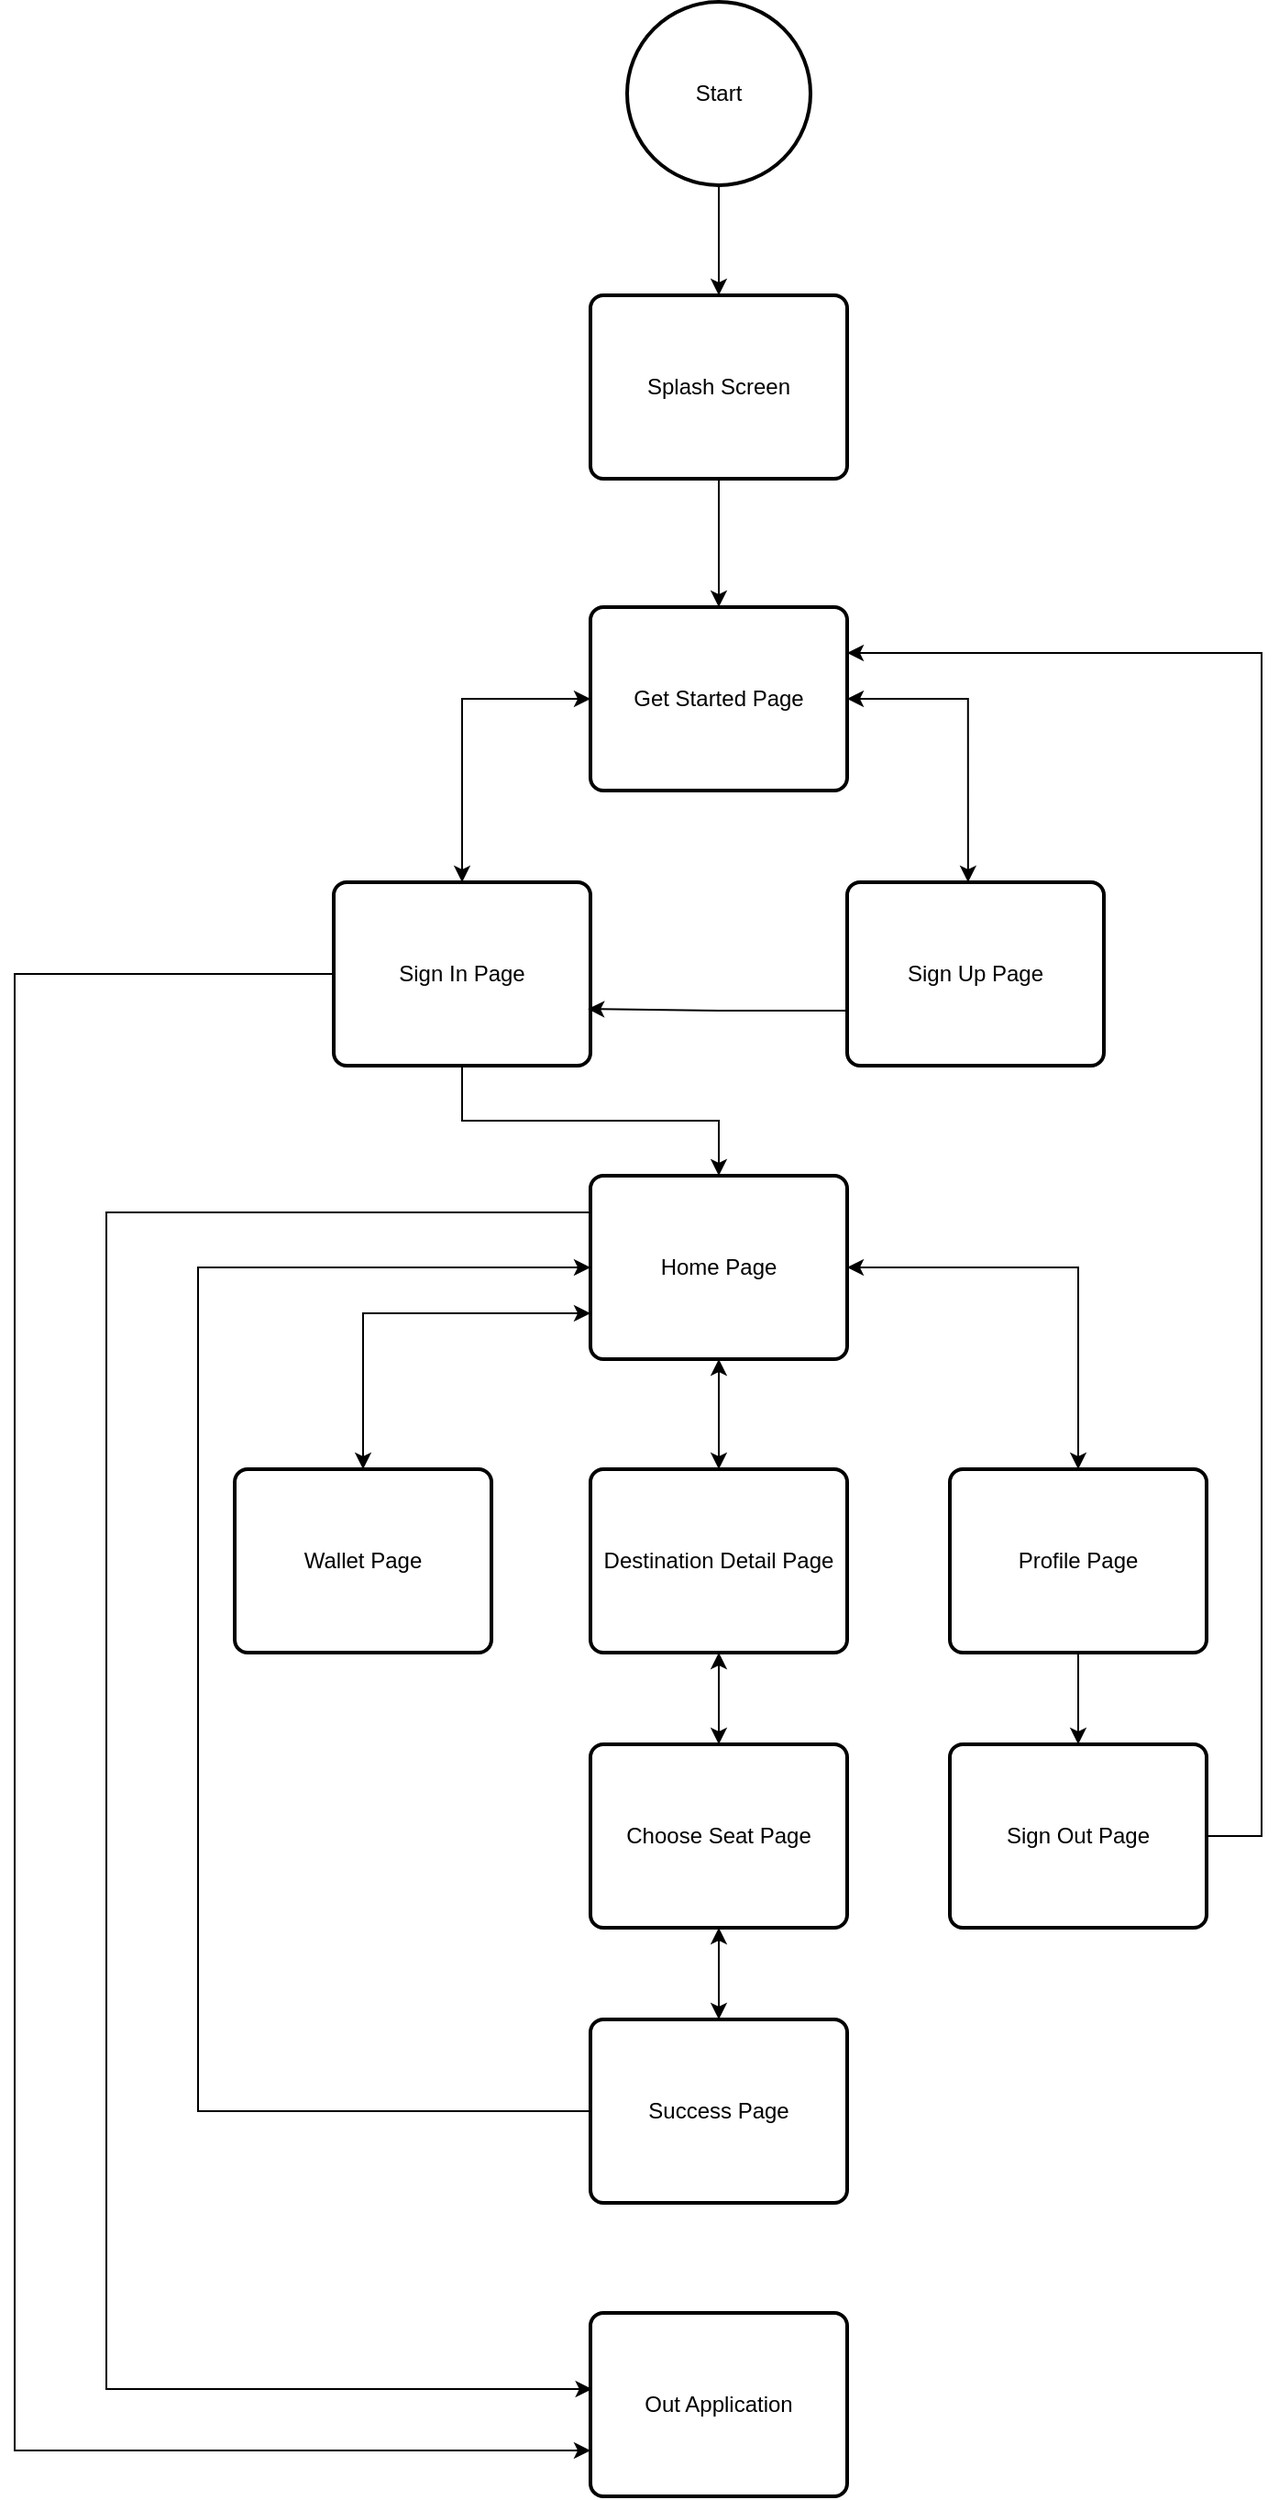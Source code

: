<mxfile version="24.7.7">
  <diagram id="C5RBs43oDa-KdzZeNtuy" name="Page-1">
    <mxGraphModel dx="1434" dy="744" grid="1" gridSize="10" guides="1" tooltips="1" connect="1" arrows="1" fold="1" page="1" pageScale="1" pageWidth="827" pageHeight="1169" math="0" shadow="0">
      <root>
        <mxCell id="WIyWlLk6GJQsqaUBKTNV-0" />
        <mxCell id="WIyWlLk6GJQsqaUBKTNV-1" parent="WIyWlLk6GJQsqaUBKTNV-0" />
        <mxCell id="KnXzSgCW62pfmTYXGS0J-14" style="edgeStyle=orthogonalEdgeStyle;rounded=0;orthogonalLoop=1;jettySize=auto;html=1;entryX=0.5;entryY=0;entryDx=0;entryDy=0;" edge="1" parent="WIyWlLk6GJQsqaUBKTNV-1" source="KnXzSgCW62pfmTYXGS0J-0" target="KnXzSgCW62pfmTYXGS0J-3">
          <mxGeometry relative="1" as="geometry" />
        </mxCell>
        <mxCell id="KnXzSgCW62pfmTYXGS0J-0" value="Start" style="strokeWidth=2;html=1;shape=mxgraph.flowchart.start_2;whiteSpace=wrap;" vertex="1" parent="WIyWlLk6GJQsqaUBKTNV-1">
          <mxGeometry x="364" y="40" width="100" height="100" as="geometry" />
        </mxCell>
        <mxCell id="KnXzSgCW62pfmTYXGS0J-2" value="Get Started Page" style="rounded=1;whiteSpace=wrap;html=1;absoluteArcSize=1;arcSize=14;strokeWidth=2;" vertex="1" parent="WIyWlLk6GJQsqaUBKTNV-1">
          <mxGeometry x="344" y="370" width="140" height="100" as="geometry" />
        </mxCell>
        <mxCell id="KnXzSgCW62pfmTYXGS0J-15" style="edgeStyle=orthogonalEdgeStyle;rounded=0;orthogonalLoop=1;jettySize=auto;html=1;entryX=0.5;entryY=0;entryDx=0;entryDy=0;" edge="1" parent="WIyWlLk6GJQsqaUBKTNV-1" source="KnXzSgCW62pfmTYXGS0J-3" target="KnXzSgCW62pfmTYXGS0J-2">
          <mxGeometry relative="1" as="geometry" />
        </mxCell>
        <mxCell id="KnXzSgCW62pfmTYXGS0J-3" value="Splash Screen" style="rounded=1;whiteSpace=wrap;html=1;absoluteArcSize=1;arcSize=14;strokeWidth=2;" vertex="1" parent="WIyWlLk6GJQsqaUBKTNV-1">
          <mxGeometry x="344" y="200" width="140" height="100" as="geometry" />
        </mxCell>
        <mxCell id="KnXzSgCW62pfmTYXGS0J-21" style="edgeStyle=orthogonalEdgeStyle;rounded=0;orthogonalLoop=1;jettySize=auto;html=1;entryX=0.5;entryY=0;entryDx=0;entryDy=0;" edge="1" parent="WIyWlLk6GJQsqaUBKTNV-1" source="KnXzSgCW62pfmTYXGS0J-4" target="KnXzSgCW62pfmTYXGS0J-7">
          <mxGeometry relative="1" as="geometry" />
        </mxCell>
        <mxCell id="KnXzSgCW62pfmTYXGS0J-32" style="edgeStyle=orthogonalEdgeStyle;rounded=0;orthogonalLoop=1;jettySize=auto;html=1;entryX=0;entryY=0.75;entryDx=0;entryDy=0;" edge="1" parent="WIyWlLk6GJQsqaUBKTNV-1" source="KnXzSgCW62pfmTYXGS0J-4" target="KnXzSgCW62pfmTYXGS0J-31">
          <mxGeometry relative="1" as="geometry">
            <Array as="points">
              <mxPoint x="30" y="570" />
              <mxPoint x="30" y="1375" />
            </Array>
          </mxGeometry>
        </mxCell>
        <mxCell id="KnXzSgCW62pfmTYXGS0J-4" value="Sign In Page" style="rounded=1;whiteSpace=wrap;html=1;absoluteArcSize=1;arcSize=14;strokeWidth=2;" vertex="1" parent="WIyWlLk6GJQsqaUBKTNV-1">
          <mxGeometry x="204" y="520" width="140" height="100" as="geometry" />
        </mxCell>
        <mxCell id="KnXzSgCW62pfmTYXGS0J-5" value="Sign Up Page" style="rounded=1;whiteSpace=wrap;html=1;absoluteArcSize=1;arcSize=14;strokeWidth=2;" vertex="1" parent="WIyWlLk6GJQsqaUBKTNV-1">
          <mxGeometry x="484" y="520" width="140" height="100" as="geometry" />
        </mxCell>
        <mxCell id="KnXzSgCW62pfmTYXGS0J-29" style="edgeStyle=orthogonalEdgeStyle;rounded=0;orthogonalLoop=1;jettySize=auto;html=1;entryX=1;entryY=0.25;entryDx=0;entryDy=0;" edge="1" parent="WIyWlLk6GJQsqaUBKTNV-1" source="KnXzSgCW62pfmTYXGS0J-6" target="KnXzSgCW62pfmTYXGS0J-2">
          <mxGeometry relative="1" as="geometry">
            <Array as="points">
              <mxPoint x="710" y="1040" />
              <mxPoint x="710" y="395" />
            </Array>
          </mxGeometry>
        </mxCell>
        <mxCell id="KnXzSgCW62pfmTYXGS0J-6" value="Sign Out Page" style="rounded=1;whiteSpace=wrap;html=1;absoluteArcSize=1;arcSize=14;strokeWidth=2;" vertex="1" parent="WIyWlLk6GJQsqaUBKTNV-1">
          <mxGeometry x="540" y="990" width="140" height="100" as="geometry" />
        </mxCell>
        <mxCell id="KnXzSgCW62pfmTYXGS0J-22" style="edgeStyle=orthogonalEdgeStyle;rounded=0;orthogonalLoop=1;jettySize=auto;html=1;entryX=0.5;entryY=0;entryDx=0;entryDy=0;startArrow=classic;startFill=1;" edge="1" parent="WIyWlLk6GJQsqaUBKTNV-1" source="KnXzSgCW62pfmTYXGS0J-7" target="KnXzSgCW62pfmTYXGS0J-11">
          <mxGeometry relative="1" as="geometry">
            <Array as="points">
              <mxPoint x="414" y="800" />
              <mxPoint x="414" y="800" />
            </Array>
          </mxGeometry>
        </mxCell>
        <mxCell id="KnXzSgCW62pfmTYXGS0J-23" style="edgeStyle=orthogonalEdgeStyle;rounded=0;orthogonalLoop=1;jettySize=auto;html=1;entryX=0.5;entryY=0;entryDx=0;entryDy=0;startArrow=classic;startFill=1;exitX=0;exitY=0.75;exitDx=0;exitDy=0;" edge="1" parent="WIyWlLk6GJQsqaUBKTNV-1" source="KnXzSgCW62pfmTYXGS0J-7" target="KnXzSgCW62pfmTYXGS0J-8">
          <mxGeometry relative="1" as="geometry">
            <mxPoint x="340" y="760" as="sourcePoint" />
          </mxGeometry>
        </mxCell>
        <mxCell id="KnXzSgCW62pfmTYXGS0J-24" style="edgeStyle=orthogonalEdgeStyle;rounded=0;orthogonalLoop=1;jettySize=auto;html=1;entryX=0.5;entryY=0;entryDx=0;entryDy=0;startArrow=classic;startFill=1;" edge="1" parent="WIyWlLk6GJQsqaUBKTNV-1" source="KnXzSgCW62pfmTYXGS0J-7" target="KnXzSgCW62pfmTYXGS0J-9">
          <mxGeometry relative="1" as="geometry" />
        </mxCell>
        <mxCell id="KnXzSgCW62pfmTYXGS0J-7" value="Home Page" style="rounded=1;whiteSpace=wrap;html=1;absoluteArcSize=1;arcSize=14;strokeWidth=2;" vertex="1" parent="WIyWlLk6GJQsqaUBKTNV-1">
          <mxGeometry x="344" y="680" width="140" height="100" as="geometry" />
        </mxCell>
        <mxCell id="KnXzSgCW62pfmTYXGS0J-8" value="Wallet Page" style="rounded=1;whiteSpace=wrap;html=1;absoluteArcSize=1;arcSize=14;strokeWidth=2;" vertex="1" parent="WIyWlLk6GJQsqaUBKTNV-1">
          <mxGeometry x="150" y="840" width="140" height="100" as="geometry" />
        </mxCell>
        <mxCell id="KnXzSgCW62pfmTYXGS0J-26" style="edgeStyle=orthogonalEdgeStyle;rounded=0;orthogonalLoop=1;jettySize=auto;html=1;entryX=0.5;entryY=0;entryDx=0;entryDy=0;" edge="1" parent="WIyWlLk6GJQsqaUBKTNV-1" source="KnXzSgCW62pfmTYXGS0J-9" target="KnXzSgCW62pfmTYXGS0J-6">
          <mxGeometry relative="1" as="geometry" />
        </mxCell>
        <mxCell id="KnXzSgCW62pfmTYXGS0J-9" value="Profile Page" style="rounded=1;whiteSpace=wrap;html=1;absoluteArcSize=1;arcSize=14;strokeWidth=2;" vertex="1" parent="WIyWlLk6GJQsqaUBKTNV-1">
          <mxGeometry x="540" y="840" width="140" height="100" as="geometry" />
        </mxCell>
        <mxCell id="KnXzSgCW62pfmTYXGS0J-28" style="edgeStyle=orthogonalEdgeStyle;rounded=0;orthogonalLoop=1;jettySize=auto;html=1;entryX=0.5;entryY=0;entryDx=0;entryDy=0;startArrow=classic;startFill=1;" edge="1" parent="WIyWlLk6GJQsqaUBKTNV-1" source="KnXzSgCW62pfmTYXGS0J-10" target="KnXzSgCW62pfmTYXGS0J-12">
          <mxGeometry relative="1" as="geometry" />
        </mxCell>
        <mxCell id="KnXzSgCW62pfmTYXGS0J-10" value="Choose Seat Page" style="rounded=1;whiteSpace=wrap;html=1;absoluteArcSize=1;arcSize=14;strokeWidth=2;" vertex="1" parent="WIyWlLk6GJQsqaUBKTNV-1">
          <mxGeometry x="344" y="990" width="140" height="100" as="geometry" />
        </mxCell>
        <mxCell id="KnXzSgCW62pfmTYXGS0J-27" style="edgeStyle=orthogonalEdgeStyle;rounded=0;orthogonalLoop=1;jettySize=auto;html=1;entryX=0.5;entryY=0;entryDx=0;entryDy=0;startArrow=classic;startFill=1;" edge="1" parent="WIyWlLk6GJQsqaUBKTNV-1" source="KnXzSgCW62pfmTYXGS0J-11" target="KnXzSgCW62pfmTYXGS0J-10">
          <mxGeometry relative="1" as="geometry" />
        </mxCell>
        <mxCell id="KnXzSgCW62pfmTYXGS0J-11" value="Destination Detail Page" style="rounded=1;whiteSpace=wrap;html=1;absoluteArcSize=1;arcSize=14;strokeWidth=2;" vertex="1" parent="WIyWlLk6GJQsqaUBKTNV-1">
          <mxGeometry x="344" y="840" width="140" height="100" as="geometry" />
        </mxCell>
        <mxCell id="KnXzSgCW62pfmTYXGS0J-30" style="edgeStyle=orthogonalEdgeStyle;rounded=0;orthogonalLoop=1;jettySize=auto;html=1;entryX=0;entryY=0.5;entryDx=0;entryDy=0;" edge="1" parent="WIyWlLk6GJQsqaUBKTNV-1" source="KnXzSgCW62pfmTYXGS0J-12" target="KnXzSgCW62pfmTYXGS0J-7">
          <mxGeometry relative="1" as="geometry">
            <Array as="points">
              <mxPoint x="130" y="1190" />
              <mxPoint x="130" y="730" />
            </Array>
          </mxGeometry>
        </mxCell>
        <mxCell id="KnXzSgCW62pfmTYXGS0J-12" value="Success Page" style="rounded=1;whiteSpace=wrap;html=1;absoluteArcSize=1;arcSize=14;strokeWidth=2;" vertex="1" parent="WIyWlLk6GJQsqaUBKTNV-1">
          <mxGeometry x="344" y="1140" width="140" height="100" as="geometry" />
        </mxCell>
        <mxCell id="KnXzSgCW62pfmTYXGS0J-16" style="edgeStyle=orthogonalEdgeStyle;rounded=0;orthogonalLoop=1;jettySize=auto;html=1;entryX=0.5;entryY=0;entryDx=0;entryDy=0;exitX=0;exitY=0.5;exitDx=0;exitDy=0;startArrow=classic;startFill=1;" edge="1" parent="WIyWlLk6GJQsqaUBKTNV-1" source="KnXzSgCW62pfmTYXGS0J-2" target="KnXzSgCW62pfmTYXGS0J-4">
          <mxGeometry relative="1" as="geometry" />
        </mxCell>
        <mxCell id="KnXzSgCW62pfmTYXGS0J-17" style="edgeStyle=orthogonalEdgeStyle;rounded=0;orthogonalLoop=1;jettySize=auto;html=1;entryX=0.471;entryY=0;entryDx=0;entryDy=0;exitX=1;exitY=0.5;exitDx=0;exitDy=0;entryPerimeter=0;endArrow=classic;endFill=1;startArrow=classic;startFill=1;" edge="1" parent="WIyWlLk6GJQsqaUBKTNV-1" source="KnXzSgCW62pfmTYXGS0J-2" target="KnXzSgCW62pfmTYXGS0J-5">
          <mxGeometry relative="1" as="geometry" />
        </mxCell>
        <mxCell id="KnXzSgCW62pfmTYXGS0J-18" style="edgeStyle=orthogonalEdgeStyle;rounded=0;orthogonalLoop=1;jettySize=auto;html=1;entryX=0.99;entryY=0.691;entryDx=0;entryDy=0;entryPerimeter=0;exitX=0;exitY=0.7;exitDx=0;exitDy=0;exitPerimeter=0;" edge="1" parent="WIyWlLk6GJQsqaUBKTNV-1" source="KnXzSgCW62pfmTYXGS0J-5" target="KnXzSgCW62pfmTYXGS0J-4">
          <mxGeometry relative="1" as="geometry">
            <mxPoint x="480" y="590" as="sourcePoint" />
          </mxGeometry>
        </mxCell>
        <mxCell id="KnXzSgCW62pfmTYXGS0J-31" value="Out Application" style="rounded=1;whiteSpace=wrap;html=1;absoluteArcSize=1;arcSize=14;strokeWidth=2;" vertex="1" parent="WIyWlLk6GJQsqaUBKTNV-1">
          <mxGeometry x="344" y="1300" width="140" height="100" as="geometry" />
        </mxCell>
        <mxCell id="KnXzSgCW62pfmTYXGS0J-33" style="edgeStyle=orthogonalEdgeStyle;rounded=0;orthogonalLoop=1;jettySize=auto;html=1;entryX=0.006;entryY=0.415;entryDx=0;entryDy=0;entryPerimeter=0;" edge="1" parent="WIyWlLk6GJQsqaUBKTNV-1" source="KnXzSgCW62pfmTYXGS0J-7" target="KnXzSgCW62pfmTYXGS0J-31">
          <mxGeometry relative="1" as="geometry">
            <Array as="points">
              <mxPoint x="80" y="700" />
              <mxPoint x="80" y="1341" />
            </Array>
          </mxGeometry>
        </mxCell>
      </root>
    </mxGraphModel>
  </diagram>
</mxfile>
